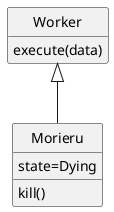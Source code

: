 @startuml class-diagram
skinparam monochrome true
skinparam shadowing false

hide empty members
hide circle

class Worker {
  execute(data)
}

class Morieru {
  state=Dying
  kill()
}

Worker <|-- Morieru

@enduml
